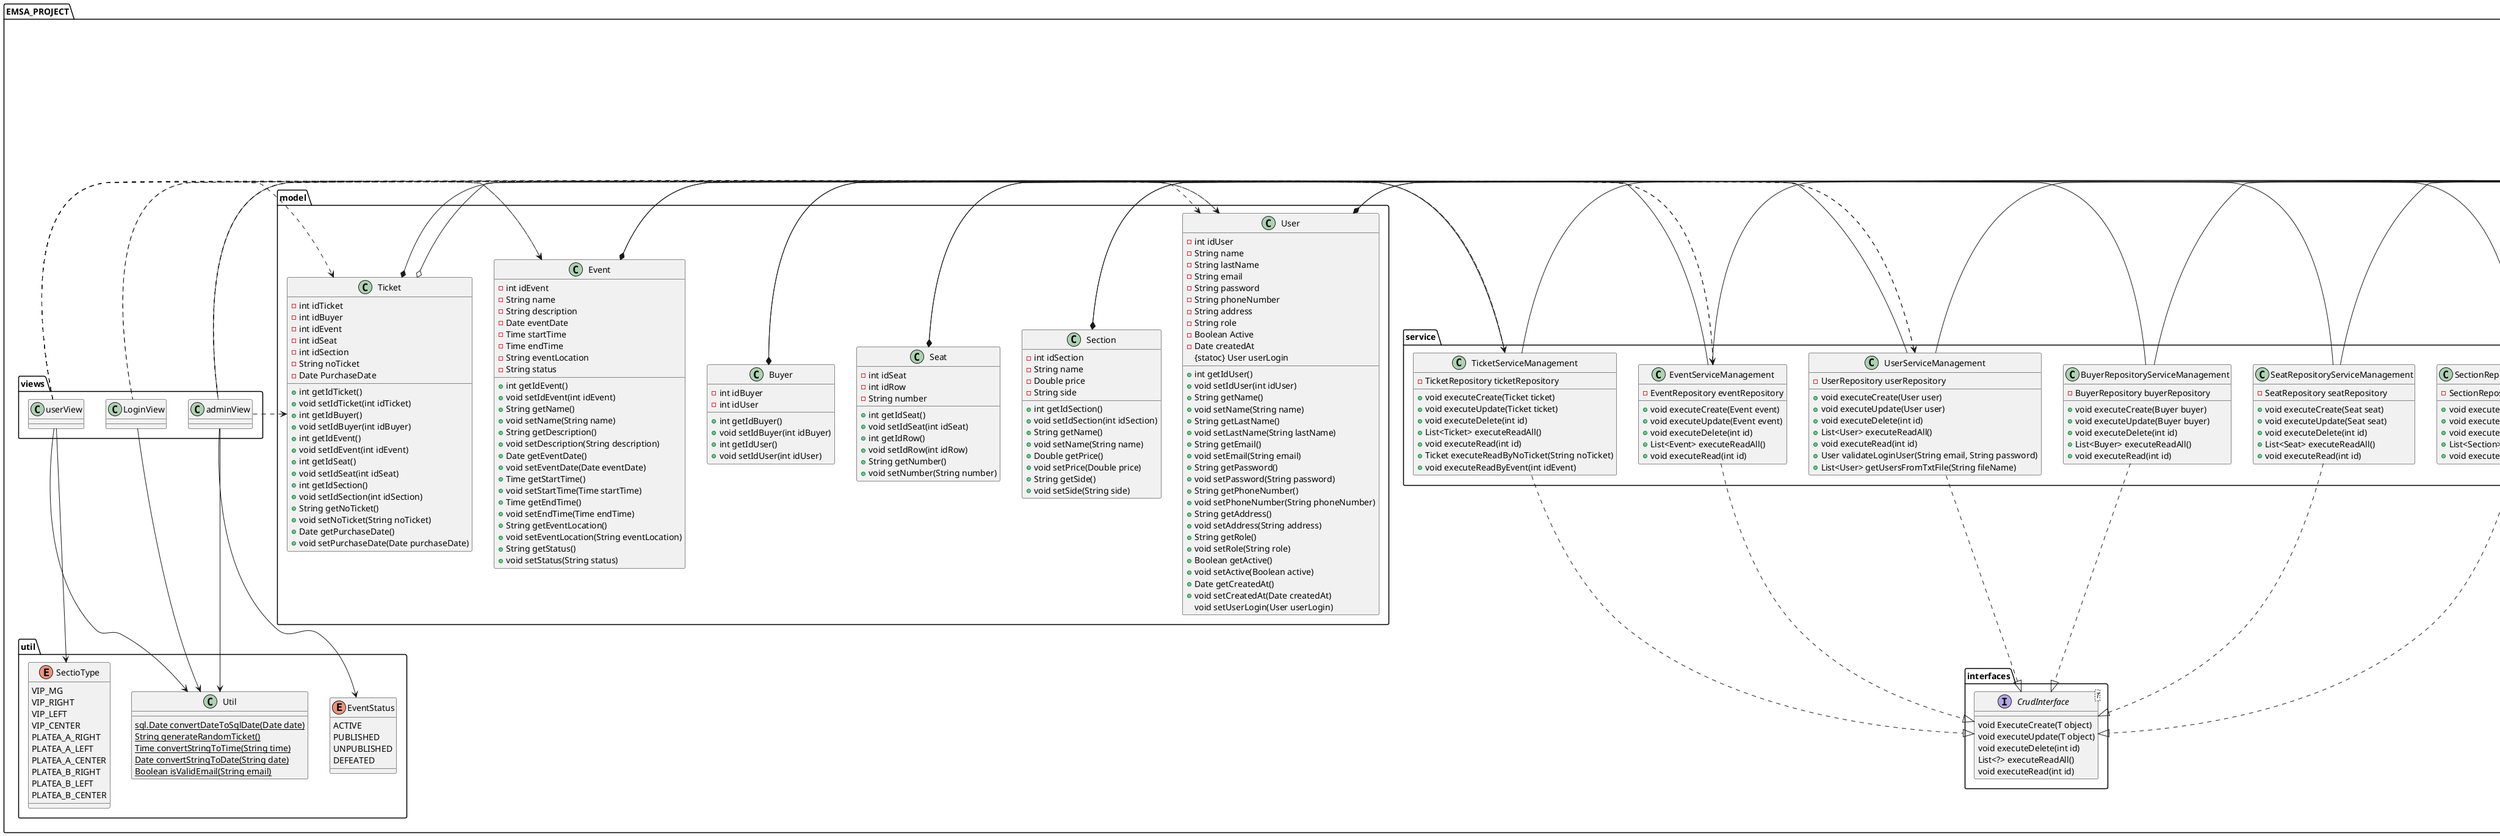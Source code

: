 @startuml

package EMSA_PROJECT{
    package connection{
        class ConnectionDBA{
            -String url
            -String user
            -String password
            -Connection database
            -String port 
            -String serverName
            {static} Connection getConnection()
           
        }
    }
    package service{
      class EventServiceManagement{
        -EventRepository eventRepository
        +void executeCreate(Event event)
        +void executeUpdate(Event event)
        +void executeDelete(int id)
        +List<Event> executeReadAll()
        +void executeRead(int id)
      }
      class TicketServiceManagement{
        -TicketRepository ticketRepository
        +void executeCreate(Ticket ticket)
        +void executeUpdate(Ticket ticket)
        +void executeDelete(int id)
        +List<Ticket> executeReadAll()
        +void executeRead(int id)
        +Ticket executeReadByNoTicket(String noTicket)
        +void executeReadByEvent(int idEvent)
      }

      class UserServiceManagement{
        -UserRepository userRepository
        +void executeCreate(User user)
        +void executeUpdate(User user)
        +void executeDelete(int id)
        +List<User> executeReadAll()
        +void executeRead(int id)
        +User validateLoginUser(String email, String password)
        +List<User> getUsersFromTxtFile(String fileName)
      }

      class SectionRepositoryServiceManagement{        
            -SectionRepository sectionRepository
            +void executeCreate(Section section)
            +void executeUpdate(Section section)
            +void executeDelete(int id)
            +List<Section> executeReadAll()
            +void executeRead(int id)
        }

        class SeatRepositoryServiceManagement
        {
            -SeatRepository seatRepository
            +void executeCreate(Seat seat)
            +void executeUpdate(Seat seat)
            +void executeDelete(int id)
            +List<Seat> executeReadAll()
            +void executeRead(int id)
        }

        class BuyerRepositoryServiceManagement
        {
            -BuyerRepository buyerRepository
            +void executeCreate(Buyer buyer)
            +void executeUpdate(Buyer buyer)
            +void executeDelete(int id)
            +List<Buyer> executeReadAll()
            +void executeRead(int id)
        }


    }
    package model{
      
        class Buyer{
            -int idBuyer
            -int idUser

            +int getIdBuyer()
            +void setIdBuyer(int idBuyer)
            +int getIdUser()
            +void setIdUser(int idUser)
        }

        class Event{
            -int idEvent
            -String name
            -String description
            -Date eventDate
            -Time startTime
            -Time endTime
            -String eventLocation
            -String status 

            +int getIdEvent()
            +void setIdEvent(int idEvent)
            +String getName()
            +void setName(String name)
            +String getDescription()
            +void setDescription(String description)
            +Date getEventDate()
            +void setEventDate(Date eventDate)
            +Time getStartTime()
            +void setStartTime(Time startTime)
            +Time getEndTime()
            +void setEndTime(Time endTime)
            +String getEventLocation()
            +void setEventLocation(String eventLocation)
            +String getStatus()
            +void setStatus(String status)
        }

        class Seat{
            -int idSeat
            -int idRow
            -String number

            +int getIdSeat()
            +void setIdSeat(int idSeat)
            +int getIdRow()
            +void setIdRow(int idRow)
            +String getNumber()
            +void setNumber(String number)
        }
        class Section{
            -int idSection
            -String name
            -Double price 
            -String side

            +int getIdSection()
            +void setIdSection(int idSection)
            +String getName()
            +void setName(String name)
            +Double getPrice()
            +void setPrice(Double price)
            +String getSide()
            +void setSide(String side)
        }
        class Ticket{
            -int idTicket
            -int idBuyer
            -int idEvent
            -int idSeat
            -int idSection
            -String noTicket
            -Date PurchaseDate

            +int getIdTicket()
            +void setIdTicket(int idTicket)
            +int getIdBuyer()
            +void setIdBuyer(int idBuyer)
            +int getIdEvent()
            +void setIdEvent(int idEvent)
            +int getIdSeat()
            +void setIdSeat(int idSeat)
            +int getIdSection()
            +void setIdSection(int idSection)
            +String getNoTicket()
            +void setNoTicket(String noTicket)
            +Date getPurchaseDate()
            +void setPurchaseDate(Date purchaseDate)
        }

        class User{
            -int idUser
            -String name
            -String lastName
            -String email
            -String password
            -String phoneNumber
            -String address
            -String role
            -Boolean Active 
            -Date createdAt
            {statoc} User userLogin

            +int getIdUser()
            +void setIdUser(int idUser)
            +String getName()
            +void setName(String name)
            +String getLastName()
            +void setLastName(String lastName)
            +String getEmail()
            +void setEmail(String email)
            +String getPassword()
            +void setPassword(String password)
            +String getPhoneNumber()
            +void setPhoneNumber(String phoneNumber)
            +String getAddress()
            +void setAddress(String address)
            +String getRole()
            +void setRole(String role)
            +Boolean getActive()
            +void setActive(Boolean active)
            +Date getCreatedAt()
            +void setCreatedAt(Date createdAt)
            void setUserLogin(User userLogin)            
        }
    }
    package repositories{
      class BuyerRepository{
        -PreparedStatement preparedStatement
        -String insert_buyer

        +void insertBuyer(Buyer buyer)
      }
      class EventRepository{
        -PreparedStatement preparedStatement
        -String insert_event
        -String update_event
        -String select_all_events

        +void insertEvent(Event event)
        +void updateEvent(Event event)
        +List<Event> selectAllEvents()

      }

      class SeatRepository{
        -PreparedStatement preparedStatement
        -String select_all_seats
        
        +List<Seat> selectAllSeats()
      }

      class SectionRepository{
        -PreparedStatement preparedStatement
        -String select_all_sections

        +List<Section> selectAllSections()
      }

      class UserRepository{
        -PreparedStatement preparedStatement
        -String insert_user
        -String update_user
        -String select_all_users
        -String select_user_login

        +void insertUser(User user)
        +void updateUser(User user)
        +List<User> selectAllUsers()
        +User selectUserLogin(String email, String password)
      }
      class TicketRepository{
        -PreparedStatement preparedStatement
        -String insert_ticket
        -String select_all_tickets
        -String select_ticket_by_noTicket

        +void insertTicket(Ticket ticket)
        +List<Ticket> selectAllTickets()
        +Ticket selectTicketByNoTicket(String noTicket)
      }
    }
    package interfaces{
            interface CrudInterface<T>{
            void ExecuteCreate(T object)
            void executeUpdate(T object)
            void executeDelete(int id)
            List<?> executeReadAll()
            void executeRead(int id)
        }
    }
    package util{
    class Util{
        {static} sql.Date convertDateToSqlDate(Date date)
        {static} String generateRandomTicket()
        {static} Time convertStringToTime(String time)
        {static} Date convertStringToDate(String date)
        {static} Boolean isValidEmail(String email)
       }
    enum EventStatus{
        ACTIVE
        PUBLISHED
        UNPUBLISHED
        DEFEATED
    }
    enum SectioType{
        VIP_MG
        VIP_RIGHT
        VIP_LEFT
        VIP_CENTER
        PLATEA_A_RIGHT
        PLATEA_A_LEFT
        PLATEA_A_CENTER
        PLATEA_B_RIGHT
        PLATEA_B_LEFT
        PLATEA_B_CENTER
    }
    }


    package views{
        class adminView{}
        class userView{}
        class LoginView{}
    }

' all services implement CrudInterface
EventServiceManagement ..|> CrudInterface
TicketServiceManagement ..|> CrudInterface
UserServiceManagement ..|> CrudInterface
SectionRepositoryServiceManagement ..|> CrudInterface
SeatRepositoryServiceManagement ..|> CrudInterface
BuyerRepositoryServiceManagement ..|> CrudInterface

' all repositories use connection
EventRepository .up.o ConnectionDBA
TicketRepository .up.o ConnectionDBA
UserRepository .up.o ConnectionDBA
SectionRepository .up.o ConnectionDBA
SeatRepository .up.o ConnectionDBA
BuyerRepository .up.o ConnectionDBA


'BuyerRepository has aggregation with Buyer
Buyer *-left- BuyerRepository
Event *-left- EventRepository
Ticket *-left- TicketRepository
User *-left- UserRepository
Section *-left- SectionRepository
Seat *-left- SeatRepository

Buyer o-- BuyerRepositoryServiceManagement
Event o-- EventServiceManagement
Ticket o-- TicketServiceManagement
User o-- UserServiceManagement
Section o-- SectionRepositoryServiceManagement
Seat o-- SeatRepositoryServiceManagement

BuyerRepositoryServiceManagement -down-o BuyerRepository
EventServiceManagement -down-o EventRepository
TicketServiceManagement -down-o TicketRepository
UserServiceManagement -down-o UserRepository
SectionRepositoryServiceManagement -down-o SectionRepository
SeatRepositoryServiceManagement -down-o SeatRepository

LoginView .left.> UserServiceManagement
LoginView .left.> User
adminView .left.> EventServiceManagement
adminView .left.> Event
adminView .left.> TicketServiceManagement
adminView .left.> Ticket
adminView .left.> UserServiceManagement
adminView .left.> User

userView .right.> EventServiceManagement
userView .right.> Event
userView .right.> TicketServiceManagement
userView .right.> Ticket
userView .right.> User

adminView --> Util
userView --> Util
userView -->SectioType
adminView -->EventStatus
LoginView --> Util

}
@enduml
